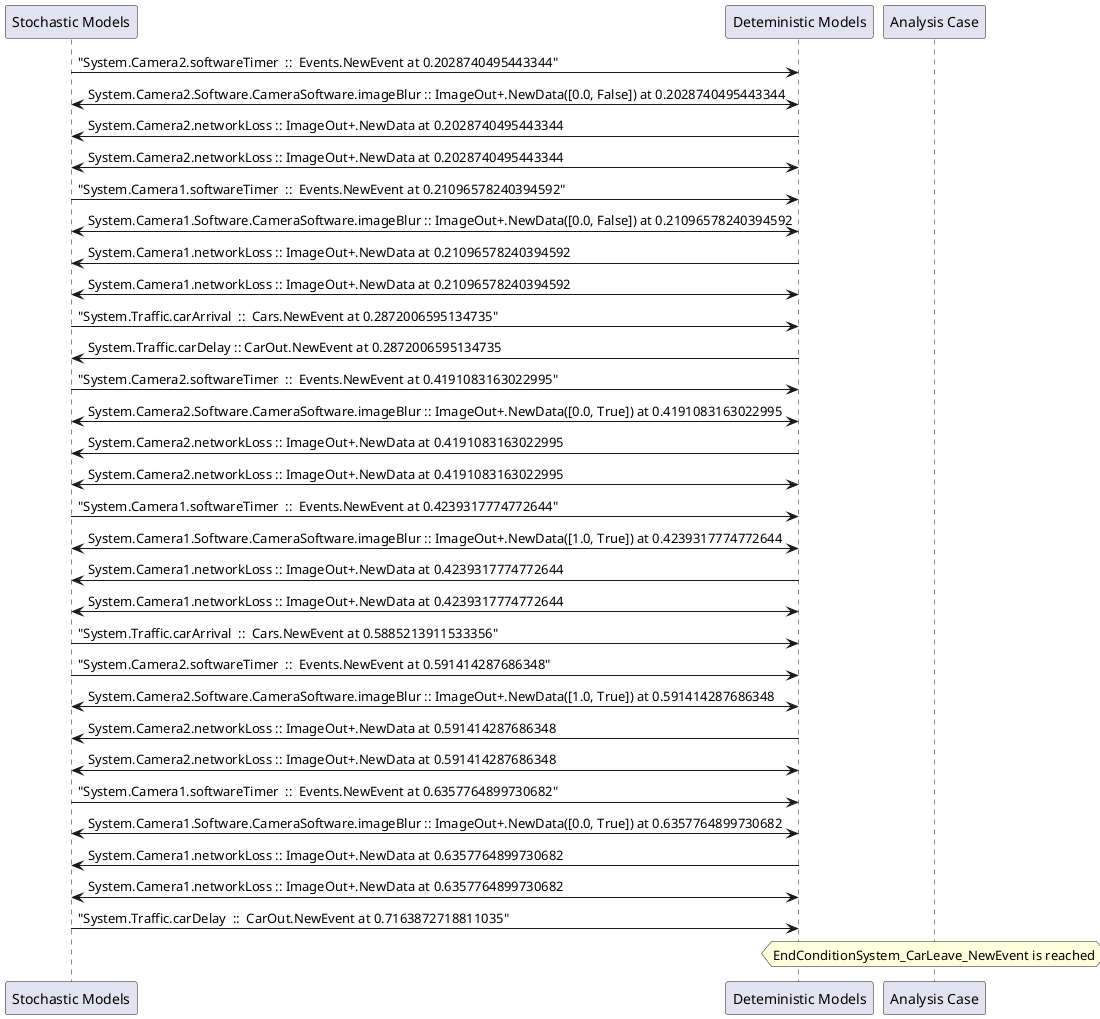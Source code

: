 
	@startuml
	participant "Stochastic Models" as stochmodel
	participant "Deteministic Models" as detmodel
	participant "Analysis Case" as analysis
	{27548_stop} stochmodel -> detmodel : "System.Camera2.softwareTimer  ::  Events.NewEvent at 0.2028740495443344"
detmodel <-> stochmodel : System.Camera2.Software.CameraSoftware.imageBlur :: ImageOut+.NewData([0.0, False]) at 0.2028740495443344
detmodel -> stochmodel : System.Camera2.networkLoss :: ImageOut+.NewData at 0.2028740495443344
detmodel <-> stochmodel : System.Camera2.networkLoss :: ImageOut+.NewData at 0.2028740495443344
{27533_stop} stochmodel -> detmodel : "System.Camera1.softwareTimer  ::  Events.NewEvent at 0.21096578240394592"
detmodel <-> stochmodel : System.Camera1.Software.CameraSoftware.imageBlur :: ImageOut+.NewData([0.0, False]) at 0.21096578240394592
detmodel -> stochmodel : System.Camera1.networkLoss :: ImageOut+.NewData at 0.21096578240394592
detmodel <-> stochmodel : System.Camera1.networkLoss :: ImageOut+.NewData at 0.21096578240394592
{27564_stop} stochmodel -> detmodel : "System.Traffic.carArrival  ::  Cars.NewEvent at 0.2872006595134735"
{27572_start} detmodel -> stochmodel : System.Traffic.carDelay :: CarOut.NewEvent at 0.2872006595134735
{27549_stop} stochmodel -> detmodel : "System.Camera2.softwareTimer  ::  Events.NewEvent at 0.4191083163022995"
detmodel <-> stochmodel : System.Camera2.Software.CameraSoftware.imageBlur :: ImageOut+.NewData([0.0, True]) at 0.4191083163022995
detmodel -> stochmodel : System.Camera2.networkLoss :: ImageOut+.NewData at 0.4191083163022995
detmodel <-> stochmodel : System.Camera2.networkLoss :: ImageOut+.NewData at 0.4191083163022995
{27534_stop} stochmodel -> detmodel : "System.Camera1.softwareTimer  ::  Events.NewEvent at 0.4239317774772644"
detmodel <-> stochmodel : System.Camera1.Software.CameraSoftware.imageBlur :: ImageOut+.NewData([1.0, True]) at 0.4239317774772644
detmodel -> stochmodel : System.Camera1.networkLoss :: ImageOut+.NewData at 0.4239317774772644
detmodel <-> stochmodel : System.Camera1.networkLoss :: ImageOut+.NewData at 0.4239317774772644
{27565_stop} stochmodel -> detmodel : "System.Traffic.carArrival  ::  Cars.NewEvent at 0.5885213911533356"
{27550_stop} stochmodel -> detmodel : "System.Camera2.softwareTimer  ::  Events.NewEvent at 0.591414287686348"
detmodel <-> stochmodel : System.Camera2.Software.CameraSoftware.imageBlur :: ImageOut+.NewData([1.0, True]) at 0.591414287686348
detmodel -> stochmodel : System.Camera2.networkLoss :: ImageOut+.NewData at 0.591414287686348
detmodel <-> stochmodel : System.Camera2.networkLoss :: ImageOut+.NewData at 0.591414287686348
{27535_stop} stochmodel -> detmodel : "System.Camera1.softwareTimer  ::  Events.NewEvent at 0.6357764899730682"
detmodel <-> stochmodel : System.Camera1.Software.CameraSoftware.imageBlur :: ImageOut+.NewData([0.0, True]) at 0.6357764899730682
detmodel -> stochmodel : System.Camera1.networkLoss :: ImageOut+.NewData at 0.6357764899730682
detmodel <-> stochmodel : System.Camera1.networkLoss :: ImageOut+.NewData at 0.6357764899730682
{27572_stop} stochmodel -> detmodel : "System.Traffic.carDelay  ::  CarOut.NewEvent at 0.7163872718811035"
{27572_start} <-> {27572_stop} : delay
hnote over analysis 
EndConditionSystem_CarLeave_NewEvent is reached
endnote
@enduml
